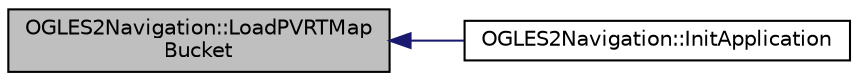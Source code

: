 digraph "OGLES2Navigation::LoadPVRTMapBucket"
{
  edge [fontname="Helvetica",fontsize="10",labelfontname="Helvetica",labelfontsize="10"];
  node [fontname="Helvetica",fontsize="10",shape=record];
  rankdir="LR";
  Node1 [label="OGLES2Navigation::LoadPVRTMap\lBucket",height=0.2,width=0.4,color="black", fillcolor="grey75", style="filled", fontcolor="black"];
  Node1 -> Node2 [dir="back",color="midnightblue",fontsize="10",style="solid"];
  Node2 [label="OGLES2Navigation::InitApplication",height=0.2,width=0.4,color="black", fillcolor="white", style="filled",URL="$class_o_g_l_e_s2_navigation.html#a22f3f0435c3f0f98c7cbcc275f91fef4"];
}
